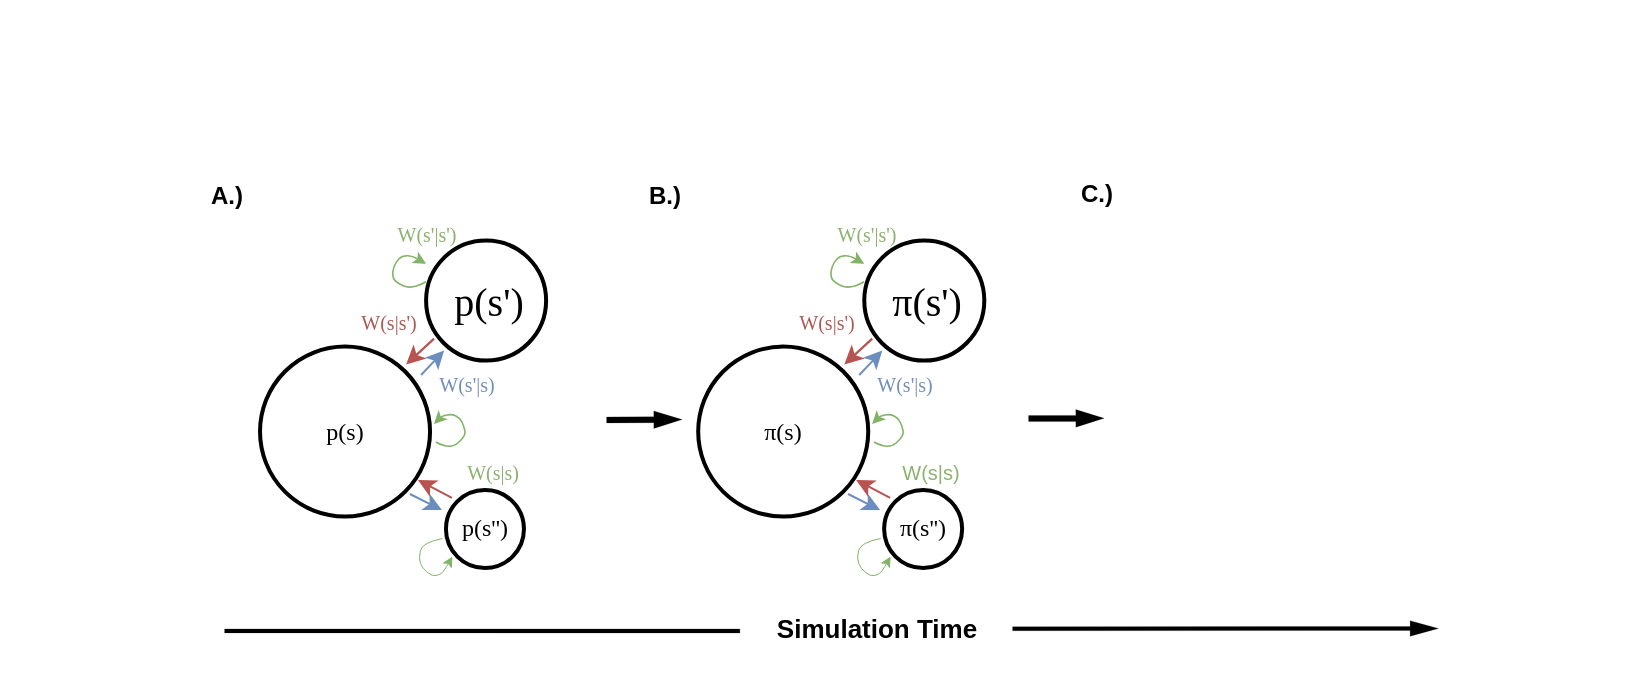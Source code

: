 <mxfile version="21.0.2" type="device"><diagram name="Page-1" id="WePIw_YEI8MBas2CgM_m"><mxGraphModel dx="1012" dy="315" grid="0" gridSize="18" guides="1" tooltips="1" connect="1" arrows="0" fold="1" page="0" pageScale="1" pageWidth="300" pageHeight="100" background="#FFFFFF" math="0" shadow="0"><root><mxCell id="0"/><mxCell id="1" parent="0"/><mxCell id="0v75Hzi4lq47OOUuqjW3-182" value="" style="group" parent="1" connectable="0" vertex="1"><mxGeometry x="-46" y="16" width="816.23" height="340.996" as="geometry"/></mxCell><mxCell id="hSeP3E7_H37fpDValRdB-24" value="&lt;font data-font-src=&quot;https://cdn.jsdelivr.net/gh/dreampulse/computer-modern-web-font@master/fonts.css&quot; style=&quot;font-size: 10px;&quot; face=&quot;meow&quot; color=&quot;#8cb26e&quot;&gt;W(s'|s')&lt;/font&gt;" style="text;html=1;align=center;verticalAlign=middle;resizable=0;points=[];autosize=1;strokeColor=none;fillColor=none;fontSize=10;" parent="0v75Hzi4lq47OOUuqjW3-182" vertex="1"><mxGeometry x="189.965" y="105.272" width="47" height="24" as="geometry"/></mxCell><mxCell id="hSeP3E7_H37fpDValRdB-3" value="&lt;font data-font-src=&quot;https://cdn.jsdelivr.net/gh/dreampulse/computer-modern-web-font@master/fonts.css&quot; face=&quot;meow&quot;&gt;p(s)&lt;/font&gt;" style="ellipse;whiteSpace=wrap;html=1;aspect=fixed;strokeWidth=2;" parent="0v75Hzi4lq47OOUuqjW3-182" vertex="1"><mxGeometry x="130.005" y="173.286" width="85.018" height="85.018" as="geometry"/></mxCell><mxCell id="0v75Hzi4lq47OOUuqjW3-13" value="" style="group;rotation=45;" parent="0v75Hzi4lq47OOUuqjW3-182" connectable="0" vertex="1"><mxGeometry x="248.07" y="104.273" width="66.029" height="100.014" as="geometry"/></mxCell><mxCell id="0v75Hzi4lq47OOUuqjW3-9" value="" style="ellipse;whiteSpace=wrap;html=1;aspect=fixed;strokeWidth=2;rotation=45;" parent="0v75Hzi4lq47OOUuqjW3-13" vertex="1"><mxGeometry x="-35.027" y="16.001" width="60.013" height="60.013" as="geometry"/></mxCell><mxCell id="0v75Hzi4lq47OOUuqjW3-10" value="" style="endArrow=classic;html=1;rounded=0;fillColor=#dae8fc;strokeColor=#6c8ebf;strokeWidth=1;exitX=0.011;exitY=0.301;exitDx=0;exitDy=0;exitPerimeter=0;" parent="0v75Hzi4lq47OOUuqjW3-13" source="hSeP3E7_H37fpDValRdB-23" edge="1"><mxGeometry width="50" height="50" relative="1" as="geometry"><mxPoint x="-39.029" y="84.016" as="sourcePoint"/><mxPoint x="-26.023" y="71.013" as="targetPoint"/></mxGeometry></mxCell><mxCell id="0v75Hzi4lq47OOUuqjW3-11" value="" style="endArrow=classic;html=1;rounded=0;fillColor=#f8cecc;strokeColor=#b85450;strokeWidth=1.1;" parent="0v75Hzi4lq47OOUuqjW3-13" edge="1"><mxGeometry width="50" height="50" relative="1" as="geometry"><mxPoint x="-31.026" y="65.012" as="sourcePoint"/><mxPoint x="-45.032" y="78.015" as="targetPoint"/><Array as="points"/></mxGeometry></mxCell><mxCell id="hSeP3E7_H37fpDValRdB-23" value="&lt;font data-font-src=&quot;https://cdn.jsdelivr.net/gh/dreampulse/computer-modern-web-font@master/fonts.css&quot; style=&quot;font-size: 10px;&quot; face=&quot;meow&quot; color=&quot;#738dbb&quot;&gt;W(s'|s)&lt;/font&gt;" style="text;html=1;align=center;verticalAlign=middle;resizable=0;points=[];autosize=1;strokeColor=none;fillColor=none;fontSize=10;" parent="0v75Hzi4lq47OOUuqjW3-13" vertex="1"><mxGeometry x="-38.03" y="76.014" width="46" height="24" as="geometry"/></mxCell><mxCell id="0v75Hzi4lq47OOUuqjW3-58" value="&lt;font data-font-src=&quot;https://cdn.jsdelivr.net/gh/dreampulse/computer-modern-web-font@master/fonts.css&quot; face=&quot;meow&quot;&gt;p(s')&lt;/font&gt;" style="text;html=1;align=center;verticalAlign=middle;resizable=0;points=[];autosize=1;strokeColor=none;fillColor=none;fontSize=20;" parent="0v75Hzi4lq47OOUuqjW3-13" vertex="1"><mxGeometry x="-31.022" y="28.004" width="53" height="36" as="geometry"/></mxCell><mxCell id="hSeP3E7_H37fpDValRdB-22" value="&lt;font data-font-src=&quot;https://cdn.jsdelivr.net/gh/dreampulse/computer-modern-web-font@master/fonts.css&quot; style=&quot;font-size: 10px;&quot; face=&quot;meow&quot; color=&quot;#ab5a53&quot;&gt;W(s|s')&lt;/font&gt;" style="text;html=1;align=center;verticalAlign=middle;resizable=0;points=[];autosize=1;strokeColor=none;fillColor=none;fontSize=10;rotation=0;" parent="0v75Hzi4lq47OOUuqjW3-13" vertex="1"><mxGeometry x="-77.047" y="45.007" width="46" height="24" as="geometry"/></mxCell><mxCell id="hSeP3E7_H37fpDValRdB-25" value="&lt;font data-font-src=&quot;https://cdn.jsdelivr.net/gh/dreampulse/computer-modern-web-font@master/fonts.css&quot; style=&quot;font-size: 10px;&quot; face=&quot;meow&quot; color=&quot;#8cb26e&quot;&gt;W(s|s)&lt;/font&gt;" style="text;html=1;align=center;verticalAlign=middle;resizable=0;points=[];autosize=1;strokeColor=none;fillColor=none;fontSize=10;" parent="0v75Hzi4lq47OOUuqjW3-182" vertex="1"><mxGeometry x="224.046" y="224.297" width="44" height="24" as="geometry"/></mxCell><mxCell id="0v75Hzi4lq47OOUuqjW3-130" value="&lt;b&gt;A.)&lt;/b&gt;" style="text;html=1;align=center;verticalAlign=middle;resizable=0;points=[];autosize=1;strokeColor=none;fillColor=none;" parent="0v75Hzi4lq47OOUuqjW3-182" vertex="1"><mxGeometry x="95.002" y="84.269" width="35" height="27" as="geometry"/></mxCell><mxCell id="0v75Hzi4lq47OOUuqjW3-12" value="" style="endArrow=classic;html=1;curved=1;fillColor=#d5e8d4;strokeColor=#82b366;strokeWidth=0.8;endSize=4;" parent="0v75Hzi4lq47OOUuqjW3-182" edge="1"><mxGeometry width="50" height="50" relative="1" as="geometry"><mxPoint x="213.038" y="140.892" as="sourcePoint"/><mxPoint x="213.038" y="131.89" as="targetPoint"/><Array as="points"><mxPoint x="206.034" y="144.893"/><mxPoint x="197.03" y="140.892"/><mxPoint x="196.03" y="135.891"/><mxPoint x="198.031" y="130.89"/><mxPoint x="201.032" y="127.889"/><mxPoint x="206.034" y="127.889"/></Array></mxGeometry></mxCell><mxCell id="0v75Hzi4lq47OOUuqjW3-131" value="&lt;b&gt;B.)&lt;/b&gt;" style="text;html=1;align=center;verticalAlign=middle;resizable=0;points=[];autosize=1;strokeColor=none;fillColor=none;" parent="0v75Hzi4lq47OOUuqjW3-182" vertex="1"><mxGeometry x="314.095" y="84.269" width="35" height="27" as="geometry"/></mxCell><mxCell id="0v75Hzi4lq47OOUuqjW3-137" value="&lt;font style=&quot;font-size: 13px;&quot;&gt;&lt;b&gt;Simulation Time&lt;br&gt;&lt;/b&gt;&lt;/font&gt;" style="text;html=1;align=center;verticalAlign=middle;resizable=0;points=[];autosize=1;strokeColor=none;fillColor=none;container=1;" parent="0v75Hzi4lq47OOUuqjW3-182" vertex="1"><mxGeometry x="370.0" y="297.136" width="136" height="34" as="geometry"/></mxCell><mxCell id="0v75Hzi4lq47OOUuqjW3-98" value="" style="group;rotation=120;" parent="0v75Hzi4lq47OOUuqjW3-182" connectable="0" vertex="1"><mxGeometry x="493.287" y="221.757" width="81.017" height="97.021" as="geometry"/></mxCell><mxCell id="x6NBtmyDBYj5dn0kTS6e-62" value="" style="shape=flexArrow;endArrow=classic;html=1;rounded=0;fillColor=#000000;strokeWidth=0.1;endSize=4.676;arcSize=2;width=2;startArrow=none;endWidth=5.676;" parent="0v75Hzi4lq47OOUuqjW3-182" source="0v75Hzi4lq47OOUuqjW3-137" edge="1"><mxGeometry width="50" height="50" relative="1" as="geometry"><mxPoint x="497.65" y="313.949" as="sourcePoint"/><mxPoint x="719" y="314" as="targetPoint"/></mxGeometry></mxCell><mxCell id="x6NBtmyDBYj5dn0kTS6e-25" value="" style="group" parent="0v75Hzi4lq47OOUuqjW3-182" connectable="0" vertex="1"><mxGeometry x="400.843" y="81.001" width="232.227" height="213.823" as="geometry"/></mxCell><mxCell id="x6NBtmyDBYj5dn0kTS6e-48" value="" style="shape=flexArrow;endArrow=classic;html=1;rounded=0;fillColor=#000000;strokeWidth=0.1;endSize=4.676;arcSize=2;width=3;startArrow=none;endWidth=5.676;" parent="x6NBtmyDBYj5dn0kTS6e-25" edge="1"><mxGeometry width="50" height="50" relative="1" as="geometry"><mxPoint x="113.157" y="128.029" as="sourcePoint"/><mxPoint x="150.997" y="127.889" as="targetPoint"/></mxGeometry></mxCell><mxCell id="0v75Hzi4lq47OOUuqjW3-132" value="&lt;b&gt;C.)&lt;/b&gt;" style="text;html=1;align=center;verticalAlign=middle;resizable=0;points=[];autosize=1;strokeColor=none;fillColor=none;" parent="x6NBtmyDBYj5dn0kTS6e-25" vertex="1"><mxGeometry x="129.161" y="2.548" width="35" height="27" as="geometry"/></mxCell><mxCell id="0v75Hzi4lq47OOUuqjW3-139" value="" style="shape=flexArrow;endArrow=none;html=1;rounded=0;fillColor=#000000;strokeWidth=0.1;endSize=6;arcSize=2;width=2;entryX=-0.002;entryY=0.532;entryDx=0;entryDy=0;entryPerimeter=0;" parent="0v75Hzi4lq47OOUuqjW3-182" target="0v75Hzi4lq47OOUuqjW3-137" edge="1"><mxGeometry width="50" height="50" relative="1" as="geometry"><mxPoint x="112.01" y="315.21" as="sourcePoint"/><mxPoint x="364.01" y="315.21" as="targetPoint"/><Array as="points"><mxPoint x="220.01" y="315.21"/></Array></mxGeometry></mxCell><mxCell id="x6NBtmyDBYj5dn0kTS6e-77" value="" style="group;rotation=-15;" parent="0v75Hzi4lq47OOUuqjW3-182" connectable="0" vertex="1"><mxGeometry x="112.999" y="212.995" width="196.061" height="91.04" as="geometry"/></mxCell><mxCell id="0v75Hzi4lq47OOUuqjW3-14" value="&lt;font data-font-src=&quot;https://cdn.jsdelivr.net/gh/dreampulse/computer-modern-web-font@master/fonts.css&quot; face=&quot;meow&quot;&gt;p(s'')&lt;/font&gt;" style="ellipse;whiteSpace=wrap;html=1;aspect=fixed;strokeWidth=2;rotation=0;" parent="x6NBtmyDBYj5dn0kTS6e-77" vertex="1"><mxGeometry x="109.97" y="32.0" width="39.008" height="39.008" as="geometry"/></mxCell><mxCell id="0v75Hzi4lq47OOUuqjW3-15" value="" style="endArrow=classic;html=1;rounded=0;fillColor=#dae8fc;strokeColor=#6c8ebf;strokeWidth=1;" parent="x6NBtmyDBYj5dn0kTS6e-77" edge="1"><mxGeometry width="50" height="50" relative="1" as="geometry"><mxPoint x="91.97" y="34.0" as="sourcePoint"/><mxPoint x="107.97" y="42" as="targetPoint"/></mxGeometry></mxCell><mxCell id="0v75Hzi4lq47OOUuqjW3-16" value="" style="endArrow=classic;html=1;rounded=0;fillColor=#f8cecc;strokeColor=#b85450;" parent="x6NBtmyDBYj5dn0kTS6e-77" edge="1"><mxGeometry width="50" height="50" relative="1" as="geometry"><mxPoint x="112.97" y="36.0" as="sourcePoint"/><mxPoint x="95.97" y="27.0" as="targetPoint"/><Array as="points"/></mxGeometry></mxCell><mxCell id="0v75Hzi4lq47OOUuqjW3-17" value="" style="endArrow=classic;html=1;curved=1;fillColor=#d5e8d4;strokeColor=#82b366;strokeWidth=0.5;startSize=5;endSize=4;" parent="x6NBtmyDBYj5dn0kTS6e-77" edge="1"><mxGeometry width="50" height="50" relative="1" as="geometry"><mxPoint x="107.97" y="56" as="sourcePoint"/><mxPoint x="112.97" y="65.0" as="targetPoint"/><Array as="points"><mxPoint x="97.97" y="58.0"/><mxPoint x="95.97" y="66.0"/><mxPoint x="97.97" y="71.0"/><mxPoint x="102.97" y="75"/><mxPoint x="106.97" y="74"/><mxPoint x="108.97" y="72"/></Array></mxGeometry></mxCell><mxCell id="0v75Hzi4lq47OOUuqjW3-56" value="" style="endArrow=classic;html=1;curved=1;fillColor=#d5e8d4;strokeColor=#82b366;strokeWidth=0.8;endSize=4;" parent="x6NBtmyDBYj5dn0kTS6e-77" edge="1"><mxGeometry width="50" height="50" relative="1" as="geometry"><mxPoint x="104.97" y="8" as="sourcePoint"/><mxPoint x="103.97" y="-1.0" as="targetPoint"/><Array as="points"><mxPoint x="111.97" y="12"/><mxPoint x="119.97" y="5"/><mxPoint x="118.97" y="4.441e-16"/><mxPoint x="116.97" y="-4.0"/><mxPoint x="112.97" y="-6"/><mxPoint x="107.97" y="-5"/></Array></mxGeometry></mxCell><mxCell id="x6NBtmyDBYj5dn0kTS6e-72" value="" style="shape=flexArrow;endArrow=classic;html=1;rounded=0;fillColor=#000000;strokeWidth=0.1;endSize=4.676;arcSize=2;width=3;startArrow=none;endWidth=5.676;" parent="0v75Hzi4lq47OOUuqjW3-182" edge="1"><mxGeometry width="50" height="50" relative="1" as="geometry"><mxPoint x="303" y="209.7" as="sourcePoint"/><mxPoint x="340.84" y="209.56" as="targetPoint"/></mxGeometry></mxCell><mxCell id="Vb2lMHru-vwz9nOFDlgL-5" value="&lt;font data-font-src=&quot;https://cdn.jsdelivr.net/gh/dreampulse/computer-modern-web-font@master/fonts.css&quot; style=&quot;font-size: 10px;&quot; face=&quot;meow&quot; color=&quot;#8cb26e&quot;&gt;W(s'|s')&lt;/font&gt;" style="text;html=1;align=center;verticalAlign=middle;resizable=0;points=[];autosize=1;strokeColor=none;fillColor=none;fontSize=10;" vertex="1" parent="0v75Hzi4lq47OOUuqjW3-182"><mxGeometry x="409.055" y="105.272" width="47" height="24" as="geometry"/></mxCell><mxCell id="Vb2lMHru-vwz9nOFDlgL-6" value="&lt;font data-font-src=&quot;https://cdn.jsdelivr.net/gh/dreampulse/computer-modern-web-font@master/fonts.css&quot; face=&quot;meow&quot;&gt;π(s)&lt;/font&gt;" style="ellipse;whiteSpace=wrap;html=1;aspect=fixed;strokeWidth=2;" vertex="1" parent="0v75Hzi4lq47OOUuqjW3-182"><mxGeometry x="349.095" y="173.286" width="85.018" height="85.018" as="geometry"/></mxCell><mxCell id="Vb2lMHru-vwz9nOFDlgL-7" value="" style="ellipse;whiteSpace=wrap;html=1;aspect=fixed;strokeWidth=2;rotation=45;" vertex="1" parent="0v75Hzi4lq47OOUuqjW3-182"><mxGeometry x="432.132" y="120.275" width="60.013" height="60.013" as="geometry"/></mxCell><mxCell id="Vb2lMHru-vwz9nOFDlgL-8" value="" style="endArrow=classic;html=1;rounded=0;fillColor=#dae8fc;strokeColor=#6c8ebf;strokeWidth=1;exitX=0.011;exitY=0.301;exitDx=0;exitDy=0;exitPerimeter=0;" edge="1" parent="0v75Hzi4lq47OOUuqjW3-182" source="Vb2lMHru-vwz9nOFDlgL-10"><mxGeometry width="50" height="50" relative="1" as="geometry"><mxPoint x="428.131" y="188.289" as="sourcePoint"/><mxPoint x="441.136" y="175.286" as="targetPoint"/></mxGeometry></mxCell><mxCell id="Vb2lMHru-vwz9nOFDlgL-9" value="" style="endArrow=classic;html=1;rounded=0;fillColor=#f8cecc;strokeColor=#b85450;strokeWidth=1.1;" edge="1" parent="0v75Hzi4lq47OOUuqjW3-182"><mxGeometry width="50" height="50" relative="1" as="geometry"><mxPoint x="436.134" y="169.285" as="sourcePoint"/><mxPoint x="422.128" y="182.288" as="targetPoint"/><Array as="points"/></mxGeometry></mxCell><mxCell id="Vb2lMHru-vwz9nOFDlgL-10" value="&lt;font data-font-src=&quot;https://cdn.jsdelivr.net/gh/dreampulse/computer-modern-web-font@master/fonts.css&quot; style=&quot;font-size: 10px;&quot; face=&quot;meow&quot; color=&quot;#738dbb&quot;&gt;W(s'|s)&lt;/font&gt;" style="text;html=1;align=center;verticalAlign=middle;resizable=0;points=[];autosize=1;strokeColor=none;fillColor=none;fontSize=10;" vertex="1" parent="0v75Hzi4lq47OOUuqjW3-182"><mxGeometry x="429.13" y="180.287" width="46" height="24" as="geometry"/></mxCell><mxCell id="Vb2lMHru-vwz9nOFDlgL-11" value="&lt;font data-font-src=&quot;https://cdn.jsdelivr.net/gh/dreampulse/computer-modern-web-font@master/fonts.css&quot; face=&quot;meow&quot;&gt;π(s')&lt;/font&gt;" style="text;html=1;align=center;verticalAlign=middle;resizable=0;points=[];autosize=1;strokeColor=none;fillColor=none;fontSize=20;" vertex="1" parent="0v75Hzi4lq47OOUuqjW3-182"><mxGeometry x="436.138" y="132.277" width="54" height="36" as="geometry"/></mxCell><mxCell id="Vb2lMHru-vwz9nOFDlgL-12" value="&lt;font data-font-src=&quot;https://cdn.jsdelivr.net/gh/dreampulse/computer-modern-web-font@master/fonts.css&quot; style=&quot;font-size: 10px;&quot; face=&quot;meow&quot; color=&quot;#ab5a53&quot;&gt;W(s|s')&lt;/font&gt;" style="text;html=1;align=center;verticalAlign=middle;resizable=0;points=[];autosize=1;strokeColor=none;fillColor=none;fontSize=10;rotation=0;" vertex="1" parent="0v75Hzi4lq47OOUuqjW3-182"><mxGeometry x="390.113" y="149.281" width="46" height="24" as="geometry"/></mxCell><mxCell id="Vb2lMHru-vwz9nOFDlgL-13" value="&lt;font style=&quot;font-size: 10px;&quot; color=&quot;#8cb26e&quot;&gt;W(s|s)&lt;/font&gt;" style="text;html=1;align=center;verticalAlign=middle;resizable=0;points=[];autosize=1;strokeColor=none;fillColor=none;fontSize=10;" vertex="1" parent="0v75Hzi4lq47OOUuqjW3-182"><mxGeometry x="441.136" y="223.297" width="48" height="25" as="geometry"/></mxCell><mxCell id="Vb2lMHru-vwz9nOFDlgL-14" value="" style="endArrow=classic;html=1;curved=1;fillColor=#d5e8d4;strokeColor=#82b366;strokeWidth=0.8;endSize=4;" edge="1" parent="0v75Hzi4lq47OOUuqjW3-182"><mxGeometry width="50" height="50" relative="1" as="geometry"><mxPoint x="432.128" y="140.892" as="sourcePoint"/><mxPoint x="432.128" y="131.89" as="targetPoint"/><Array as="points"><mxPoint x="425.124" y="144.893"/><mxPoint x="416.12" y="140.892"/><mxPoint x="415.12" y="135.891"/><mxPoint x="417.121" y="130.89"/><mxPoint x="420.122" y="127.889"/><mxPoint x="425.124" y="127.889"/></Array></mxGeometry></mxCell><mxCell id="Vb2lMHru-vwz9nOFDlgL-15" value="&lt;font data-font-src=&quot;https://cdn.jsdelivr.net/gh/dreampulse/computer-modern-web-font@master/fonts.css&quot; face=&quot;meow&quot;&gt;π(s'')&lt;/font&gt;" style="ellipse;whiteSpace=wrap;html=1;aspect=fixed;strokeWidth=2;rotation=0;" vertex="1" parent="0v75Hzi4lq47OOUuqjW3-182"><mxGeometry x="442.059" y="244.995" width="39.008" height="39.008" as="geometry"/></mxCell><mxCell id="Vb2lMHru-vwz9nOFDlgL-16" value="" style="endArrow=classic;html=1;rounded=0;fillColor=#dae8fc;strokeColor=#6c8ebf;strokeWidth=1;" edge="1" parent="0v75Hzi4lq47OOUuqjW3-182"><mxGeometry width="50" height="50" relative="1" as="geometry"><mxPoint x="424.059" y="246.995" as="sourcePoint"/><mxPoint x="440.059" y="254.995" as="targetPoint"/></mxGeometry></mxCell><mxCell id="Vb2lMHru-vwz9nOFDlgL-17" value="" style="endArrow=classic;html=1;rounded=0;fillColor=#f8cecc;strokeColor=#b85450;" edge="1" parent="0v75Hzi4lq47OOUuqjW3-182"><mxGeometry width="50" height="50" relative="1" as="geometry"><mxPoint x="445.059" y="248.995" as="sourcePoint"/><mxPoint x="428.059" y="239.995" as="targetPoint"/><Array as="points"/></mxGeometry></mxCell><mxCell id="Vb2lMHru-vwz9nOFDlgL-18" value="" style="endArrow=classic;html=1;curved=1;fillColor=#d5e8d4;strokeColor=#82b366;strokeWidth=0.5;startSize=5;endSize=4;" edge="1" parent="0v75Hzi4lq47OOUuqjW3-182"><mxGeometry width="50" height="50" relative="1" as="geometry"><mxPoint x="440.059" y="268.995" as="sourcePoint"/><mxPoint x="445.059" y="277.995" as="targetPoint"/><Array as="points"><mxPoint x="430.059" y="270.995"/><mxPoint x="428.059" y="278.995"/><mxPoint x="430.059" y="283.995"/><mxPoint x="435.059" y="287.995"/><mxPoint x="439.059" y="286.995"/><mxPoint x="441.059" y="284.995"/></Array></mxGeometry></mxCell><mxCell id="Vb2lMHru-vwz9nOFDlgL-19" value="" style="endArrow=classic;html=1;curved=1;fillColor=#d5e8d4;strokeColor=#82b366;strokeWidth=0.8;endSize=4;" edge="1" parent="0v75Hzi4lq47OOUuqjW3-182"><mxGeometry width="50" height="50" relative="1" as="geometry"><mxPoint x="437.059" y="220.995" as="sourcePoint"/><mxPoint x="436.059" y="211.995" as="targetPoint"/><Array as="points"><mxPoint x="444.059" y="224.995"/><mxPoint x="452.059" y="217.995"/><mxPoint x="451.059" y="212.995"/><mxPoint x="449.059" y="208.995"/><mxPoint x="445.059" y="206.995"/><mxPoint x="440.059" y="207.995"/></Array></mxGeometry></mxCell></root></mxGraphModel></diagram></mxfile>